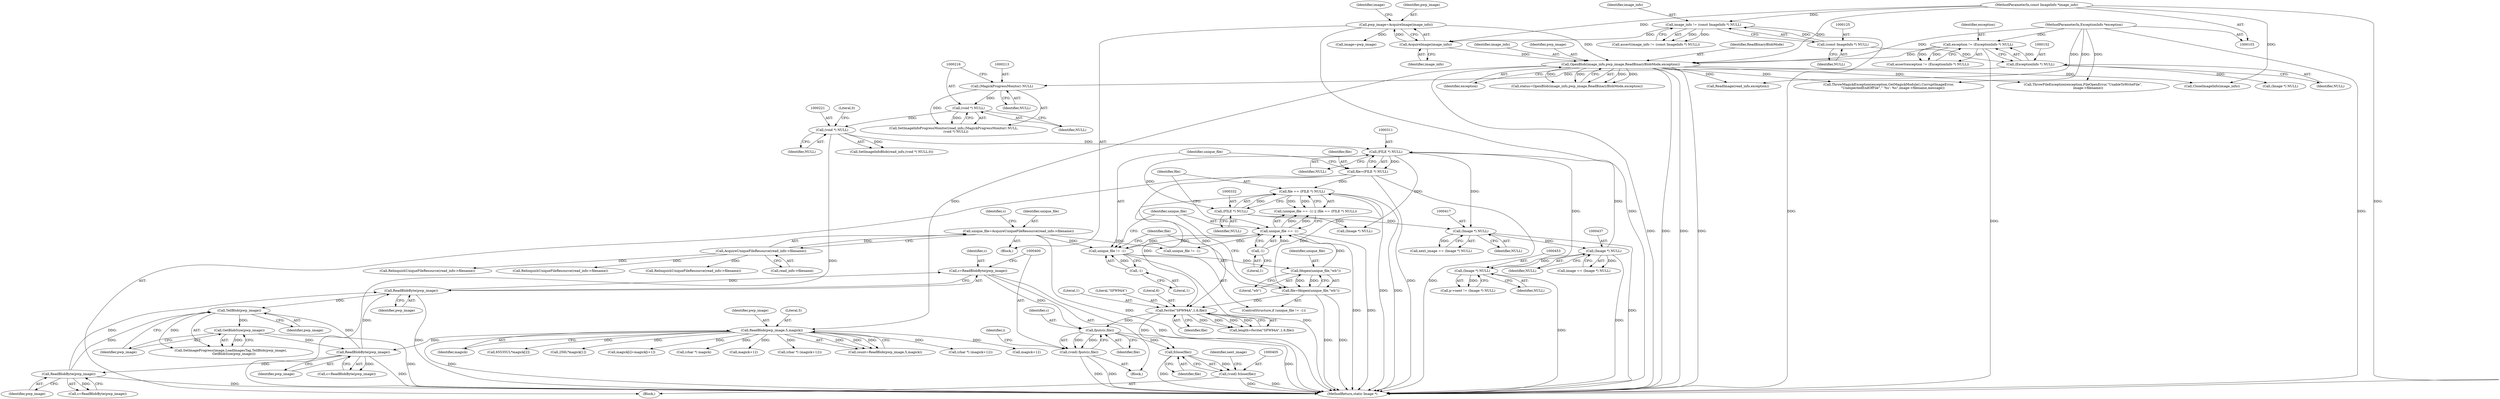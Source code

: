 digraph "0_ImageMagick_ecc03a2518c2b7dd375fde3a040fdae0bdf6a521@API" {
"1000401" [label="(Call,fputc(c,file))"];
"1000395" [label="(Call,c=ReadBlobByte(pwp_image))"];
"1000397" [label="(Call,ReadBlobByte(pwp_image))"];
"1000242" [label="(Call,ReadBlobByte(pwp_image))"];
"1000235" [label="(Call,ReadBlobByte(pwp_image))"];
"1000184" [label="(Call,ReadBlob(pwp_image,5,magick))"];
"1000169" [label="(Call,OpenBlob(image_info,pwp_image,ReadBinaryBlobMode,exception))"];
"1000162" [label="(Call,AcquireImage(image_info))"];
"1000122" [label="(Call,image_info != (const ImageInfo *) NULL)"];
"1000104" [label="(MethodParameterIn,const ImageInfo *image_info)"];
"1000124" [label="(Call,(const ImageInfo *) NULL)"];
"1000160" [label="(Call,pwp_image=AcquireImage(image_info))"];
"1000149" [label="(Call,exception != (ExceptionInfo *) NULL)"];
"1000105" [label="(MethodParameterIn,ExceptionInfo *exception)"];
"1000151" [label="(Call,(ExceptionInfo *) NULL)"];
"1000506" [label="(Call,GetBlobSize(pwp_image))"];
"1000504" [label="(Call,TellBlob(pwp_image))"];
"1000358" [label="(Call,fwrite(\"SFW94A\",1,6,file))"];
"1000308" [label="(Call,file=(FILE *) NULL)"];
"1000310" [label="(Call,(FILE *) NULL)"];
"1000436" [label="(Call,(Image *) NULL)"];
"1000416" [label="(Call,(Image *) NULL)"];
"1000331" [label="(Call,(FILE *) NULL)"];
"1000220" [label="(Call,(void *) NULL)"];
"1000215" [label="(Call,(void *) NULL)"];
"1000212" [label="(Call,(MagickProgressMonitor) NULL)"];
"1000452" [label="(Call,(Image *) NULL)"];
"1000318" [label="(Call,file=fdopen(unique_file,\"wb\"))"];
"1000320" [label="(Call,fdopen(unique_file,\"wb\"))"];
"1000314" [label="(Call,unique_file != -1)"];
"1000325" [label="(Call,unique_file == -1)"];
"1000327" [label="(Call,-1)"];
"1000224" [label="(Call,unique_file=AcquireUniqueFileResource(read_info->filename))"];
"1000226" [label="(Call,AcquireUniqueFileResource(read_info->filename))"];
"1000316" [label="(Call,-1)"];
"1000329" [label="(Call,file == (FILE *) NULL)"];
"1000399" [label="(Call,(void) fputc(c,file))"];
"1000406" [label="(Call,fclose(file))"];
"1000404" [label="(Call,(void) fclose(file))"];
"1000224" [label="(Call,unique_file=AcquireUniqueFileResource(read_info->filename))"];
"1000227" [label="(Call,read_info->filename)"];
"1000124" [label="(Call,(const ImageInfo *) NULL)"];
"1000438" [label="(Identifier,NULL)"];
"1000226" [label="(Call,AcquireUniqueFileResource(read_info->filename))"];
"1000275" [label="(Call,magick+12)"];
"1000359" [label="(Literal,\"SFW94A\")"];
"1000507" [label="(Identifier,pwp_image)"];
"1000416" [label="(Call,(Image *) NULL)"];
"1000406" [label="(Call,fclose(file))"];
"1000399" [label="(Call,(void) fputc(c,file))"];
"1000187" [label="(Identifier,magick)"];
"1000369" [label="(Call,65535UL*magick[2])"];
"1000375" [label="(Call,256L*magick[1])"];
"1000233" [label="(Call,c=ReadBlobByte(pwp_image))"];
"1000301" [label="(Call,RelinquishUniqueFileResource(read_info->filename))"];
"1000362" [label="(Identifier,file)"];
"1000312" [label="(Identifier,NULL)"];
"1000325" [label="(Call,unique_file == -1)"];
"1000434" [label="(Call,image == (Image *) NULL)"];
"1000225" [label="(Identifier,unique_file)"];
"1000308" [label="(Call,file=(FILE *) NULL)"];
"1000172" [label="(Identifier,ReadBinaryBlobMode)"];
"1000506" [label="(Call,GetBlobSize(pwp_image))"];
"1000179" [label="(Call,(Image *) NULL)"];
"1000322" [label="(Literal,\"wb\")"];
"1000404" [label="(Call,(void) fclose(file))"];
"1000222" [label="(Identifier,NULL)"];
"1000316" [label="(Call,-1)"];
"1000185" [label="(Identifier,pwp_image)"];
"1000165" [label="(Identifier,image)"];
"1000173" [label="(Identifier,exception)"];
"1000361" [label="(Literal,6)"];
"1000330" [label="(Identifier,file)"];
"1000329" [label="(Call,file == (FILE *) NULL)"];
"1000524" [label="(Call,RelinquishUniqueFileResource(read_info->filename))"];
"1000324" [label="(Call,(unique_file == -1) || (file == (FILE *) NULL))"];
"1000123" [label="(Identifier,image_info)"];
"1000212" [label="(Call,(MagickProgressMonitor) NULL)"];
"1000333" [label="(Identifier,NULL)"];
"1000105" [label="(MethodParameterIn,ExceptionInfo *exception)"];
"1000162" [label="(Call,AcquireImage(image_info))"];
"1000505" [label="(Identifier,pwp_image)"];
"1000418" [label="(Identifier,NULL)"];
"1000217" [label="(Identifier,NULL)"];
"1000327" [label="(Call,-1)"];
"1000341" [label="(Call,ThrowFileException(exception,FileOpenError,\"UnableToWriteFile\",\n          image->filename))"];
"1000410" [label="(Call,ReadImage(read_info,exception))"];
"1000235" [label="(Call,ReadBlobByte(pwp_image))"];
"1000326" [label="(Identifier,unique_file)"];
"1000242" [label="(Call,ReadBlobByte(pwp_image))"];
"1000148" [label="(Call,assert(exception != (ExceptionInfo *) NULL))"];
"1000153" [label="(Identifier,NULL)"];
"1000396" [label="(Identifier,c)"];
"1000448" [label="(Call,p->next != (Image *) NULL)"];
"1000393" [label="(Identifier,i)"];
"1000104" [label="(MethodParameterIn,const ImageInfo *image_info)"];
"1000151" [label="(Call,(ExceptionInfo *) NULL)"];
"1000169" [label="(Call,OpenBlob(image_info,pwp_image,ReadBinaryBlobMode,exception))"];
"1000161" [label="(Identifier,pwp_image)"];
"1000452" [label="(Call,(Image *) NULL)"];
"1000409" [label="(Identifier,next_image)"];
"1000254" [label="(Call,magick[i]=magick[i+1])"];
"1000186" [label="(Literal,5)"];
"1000184" [label="(Call,ReadBlob(pwp_image,5,magick))"];
"1000309" [label="(Identifier,file)"];
"1000195" [label="(Call,(char *) magick)"];
"1000314" [label="(Call,unique_file != -1)"];
"1000337" [label="(Call,RelinquishUniqueFileResource(read_info->filename))"];
"1000292" [label="(Call,magick+12)"];
"1000315" [label="(Identifier,unique_file)"];
"1000240" [label="(Call,c=ReadBlobByte(pwp_image))"];
"1000234" [label="(Identifier,c)"];
"1000126" [label="(Identifier,NULL)"];
"1000318" [label="(Call,file=fdopen(unique_file,\"wb\"))"];
"1000407" [label="(Identifier,file)"];
"1000170" [label="(Identifier,image_info)"];
"1000290" [label="(Call,(char *) (magick+12))"];
"1000121" [label="(Call,assert(image_info != (const ImageInfo *) NULL))"];
"1000149" [label="(Call,exception != (ExceptionInfo *) NULL)"];
"1000163" [label="(Identifier,image_info)"];
"1000223" [label="(Literal,0)"];
"1000545" [label="(Call,ThrowMagickException(exception,GetMagickModule(),CorruptImageError,\n        \"UnexpectedEndOfFile\",\"`%s': %s\",image->filename,message))"];
"1000122" [label="(Call,image_info != (const ImageInfo *) NULL)"];
"1000401" [label="(Call,fputc(c,file))"];
"1000394" [label="(Block,)"];
"1000320" [label="(Call,fdopen(unique_file,\"wb\"))"];
"1000414" [label="(Call,next_image == (Image *) NULL)"];
"1000321" [label="(Identifier,unique_file)"];
"1000220" [label="(Call,(void *) NULL)"];
"1000150" [label="(Identifier,exception)"];
"1000436" [label="(Call,(Image *) NULL)"];
"1000218" [label="(Call,SetImageInfoBlob(read_info,(void *) NULL,0))"];
"1000454" [label="(Identifier,NULL)"];
"1000313" [label="(ControlStructure,if (unique_file != -1))"];
"1000210" [label="(Call,SetImageInfoProgressMonitor(read_info,(MagickProgressMonitor) NULL,\n    (void *) NULL))"];
"1000182" [label="(Call,count=ReadBlob(pwp_image,5,magick))"];
"1000164" [label="(Call,image=pwp_image)"];
"1000514" [label="(Call,unique_file != -1)"];
"1000171" [label="(Identifier,pwp_image)"];
"1000395" [label="(Call,c=ReadBlobByte(pwp_image))"];
"1000214" [label="(Identifier,NULL)"];
"1000397" [label="(Call,ReadBlobByte(pwp_image))"];
"1000402" [label="(Identifier,c)"];
"1000236" [label="(Identifier,pwp_image)"];
"1000566" [label="(MethodReturn,static Image *)"];
"1000501" [label="(Call,SetImageProgress(image,LoadImagesTag,TellBlob(pwp_image),\n      GetBlobSize(pwp_image)))"];
"1000328" [label="(Literal,1)"];
"1000273" [label="(Call,(char *) (magick+12))"];
"1000106" [label="(Block,)"];
"1000358" [label="(Call,fwrite(\"SFW94A\",1,6,file))"];
"1000356" [label="(Call,length=fwrite(\"SFW94A\",1,6,file))"];
"1000231" [label="(Block,)"];
"1000215" [label="(Call,(void *) NULL)"];
"1000206" [label="(Call,CloneImageInfo(image_info))"];
"1000331" [label="(Call,(FILE *) NULL)"];
"1000319" [label="(Identifier,file)"];
"1000243" [label="(Identifier,pwp_image)"];
"1000504" [label="(Call,TellBlob(pwp_image))"];
"1000398" [label="(Identifier,pwp_image)"];
"1000360" [label="(Literal,1)"];
"1000317" [label="(Literal,1)"];
"1000160" [label="(Call,pwp_image=AcquireImage(image_info))"];
"1000353" [label="(Call,(Image *) NULL)"];
"1000167" [label="(Call,status=OpenBlob(image_info,pwp_image,ReadBinaryBlobMode,exception))"];
"1000403" [label="(Identifier,file)"];
"1000310" [label="(Call,(FILE *) NULL)"];
"1000401" -> "1000399"  [label="AST: "];
"1000401" -> "1000403"  [label="CFG: "];
"1000402" -> "1000401"  [label="AST: "];
"1000403" -> "1000401"  [label="AST: "];
"1000399" -> "1000401"  [label="CFG: "];
"1000401" -> "1000566"  [label="DDG: "];
"1000401" -> "1000399"  [label="DDG: "];
"1000401" -> "1000399"  [label="DDG: "];
"1000395" -> "1000401"  [label="DDG: "];
"1000358" -> "1000401"  [label="DDG: "];
"1000401" -> "1000406"  [label="DDG: "];
"1000395" -> "1000394"  [label="AST: "];
"1000395" -> "1000397"  [label="CFG: "];
"1000396" -> "1000395"  [label="AST: "];
"1000397" -> "1000395"  [label="AST: "];
"1000400" -> "1000395"  [label="CFG: "];
"1000395" -> "1000566"  [label="DDG: "];
"1000397" -> "1000395"  [label="DDG: "];
"1000397" -> "1000398"  [label="CFG: "];
"1000398" -> "1000397"  [label="AST: "];
"1000397" -> "1000566"  [label="DDG: "];
"1000242" -> "1000397"  [label="DDG: "];
"1000235" -> "1000397"  [label="DDG: "];
"1000397" -> "1000504"  [label="DDG: "];
"1000242" -> "1000240"  [label="AST: "];
"1000242" -> "1000243"  [label="CFG: "];
"1000243" -> "1000242"  [label="AST: "];
"1000240" -> "1000242"  [label="CFG: "];
"1000242" -> "1000566"  [label="DDG: "];
"1000242" -> "1000240"  [label="DDG: "];
"1000235" -> "1000242"  [label="DDG: "];
"1000242" -> "1000504"  [label="DDG: "];
"1000235" -> "1000233"  [label="AST: "];
"1000235" -> "1000236"  [label="CFG: "];
"1000236" -> "1000235"  [label="AST: "];
"1000233" -> "1000235"  [label="CFG: "];
"1000235" -> "1000566"  [label="DDG: "];
"1000235" -> "1000233"  [label="DDG: "];
"1000184" -> "1000235"  [label="DDG: "];
"1000506" -> "1000235"  [label="DDG: "];
"1000235" -> "1000504"  [label="DDG: "];
"1000184" -> "1000182"  [label="AST: "];
"1000184" -> "1000187"  [label="CFG: "];
"1000185" -> "1000184"  [label="AST: "];
"1000186" -> "1000184"  [label="AST: "];
"1000187" -> "1000184"  [label="AST: "];
"1000182" -> "1000184"  [label="CFG: "];
"1000184" -> "1000566"  [label="DDG: "];
"1000184" -> "1000182"  [label="DDG: "];
"1000184" -> "1000182"  [label="DDG: "];
"1000184" -> "1000182"  [label="DDG: "];
"1000169" -> "1000184"  [label="DDG: "];
"1000184" -> "1000195"  [label="DDG: "];
"1000184" -> "1000254"  [label="DDG: "];
"1000184" -> "1000273"  [label="DDG: "];
"1000184" -> "1000275"  [label="DDG: "];
"1000184" -> "1000290"  [label="DDG: "];
"1000184" -> "1000292"  [label="DDG: "];
"1000184" -> "1000369"  [label="DDG: "];
"1000184" -> "1000375"  [label="DDG: "];
"1000169" -> "1000167"  [label="AST: "];
"1000169" -> "1000173"  [label="CFG: "];
"1000170" -> "1000169"  [label="AST: "];
"1000171" -> "1000169"  [label="AST: "];
"1000172" -> "1000169"  [label="AST: "];
"1000173" -> "1000169"  [label="AST: "];
"1000167" -> "1000169"  [label="CFG: "];
"1000169" -> "1000566"  [label="DDG: "];
"1000169" -> "1000566"  [label="DDG: "];
"1000169" -> "1000566"  [label="DDG: "];
"1000169" -> "1000566"  [label="DDG: "];
"1000169" -> "1000167"  [label="DDG: "];
"1000169" -> "1000167"  [label="DDG: "];
"1000169" -> "1000167"  [label="DDG: "];
"1000169" -> "1000167"  [label="DDG: "];
"1000162" -> "1000169"  [label="DDG: "];
"1000104" -> "1000169"  [label="DDG: "];
"1000160" -> "1000169"  [label="DDG: "];
"1000149" -> "1000169"  [label="DDG: "];
"1000105" -> "1000169"  [label="DDG: "];
"1000169" -> "1000206"  [label="DDG: "];
"1000169" -> "1000341"  [label="DDG: "];
"1000169" -> "1000410"  [label="DDG: "];
"1000169" -> "1000545"  [label="DDG: "];
"1000162" -> "1000160"  [label="AST: "];
"1000162" -> "1000163"  [label="CFG: "];
"1000163" -> "1000162"  [label="AST: "];
"1000160" -> "1000162"  [label="CFG: "];
"1000162" -> "1000160"  [label="DDG: "];
"1000122" -> "1000162"  [label="DDG: "];
"1000104" -> "1000162"  [label="DDG: "];
"1000122" -> "1000121"  [label="AST: "];
"1000122" -> "1000124"  [label="CFG: "];
"1000123" -> "1000122"  [label="AST: "];
"1000124" -> "1000122"  [label="AST: "];
"1000121" -> "1000122"  [label="CFG: "];
"1000122" -> "1000566"  [label="DDG: "];
"1000122" -> "1000121"  [label="DDG: "];
"1000122" -> "1000121"  [label="DDG: "];
"1000104" -> "1000122"  [label="DDG: "];
"1000124" -> "1000122"  [label="DDG: "];
"1000104" -> "1000103"  [label="AST: "];
"1000104" -> "1000566"  [label="DDG: "];
"1000104" -> "1000206"  [label="DDG: "];
"1000124" -> "1000126"  [label="CFG: "];
"1000125" -> "1000124"  [label="AST: "];
"1000126" -> "1000124"  [label="AST: "];
"1000124" -> "1000151"  [label="DDG: "];
"1000160" -> "1000106"  [label="AST: "];
"1000161" -> "1000160"  [label="AST: "];
"1000165" -> "1000160"  [label="CFG: "];
"1000160" -> "1000566"  [label="DDG: "];
"1000160" -> "1000164"  [label="DDG: "];
"1000149" -> "1000148"  [label="AST: "];
"1000149" -> "1000151"  [label="CFG: "];
"1000150" -> "1000149"  [label="AST: "];
"1000151" -> "1000149"  [label="AST: "];
"1000148" -> "1000149"  [label="CFG: "];
"1000149" -> "1000566"  [label="DDG: "];
"1000149" -> "1000148"  [label="DDG: "];
"1000149" -> "1000148"  [label="DDG: "];
"1000105" -> "1000149"  [label="DDG: "];
"1000151" -> "1000149"  [label="DDG: "];
"1000105" -> "1000103"  [label="AST: "];
"1000105" -> "1000566"  [label="DDG: "];
"1000105" -> "1000341"  [label="DDG: "];
"1000105" -> "1000410"  [label="DDG: "];
"1000105" -> "1000545"  [label="DDG: "];
"1000151" -> "1000153"  [label="CFG: "];
"1000152" -> "1000151"  [label="AST: "];
"1000153" -> "1000151"  [label="AST: "];
"1000151" -> "1000179"  [label="DDG: "];
"1000151" -> "1000212"  [label="DDG: "];
"1000506" -> "1000501"  [label="AST: "];
"1000506" -> "1000507"  [label="CFG: "];
"1000507" -> "1000506"  [label="AST: "];
"1000501" -> "1000506"  [label="CFG: "];
"1000506" -> "1000566"  [label="DDG: "];
"1000506" -> "1000501"  [label="DDG: "];
"1000504" -> "1000506"  [label="DDG: "];
"1000504" -> "1000501"  [label="AST: "];
"1000504" -> "1000505"  [label="CFG: "];
"1000505" -> "1000504"  [label="AST: "];
"1000507" -> "1000504"  [label="CFG: "];
"1000504" -> "1000501"  [label="DDG: "];
"1000358" -> "1000356"  [label="AST: "];
"1000358" -> "1000362"  [label="CFG: "];
"1000359" -> "1000358"  [label="AST: "];
"1000360" -> "1000358"  [label="AST: "];
"1000361" -> "1000358"  [label="AST: "];
"1000362" -> "1000358"  [label="AST: "];
"1000356" -> "1000358"  [label="CFG: "];
"1000358" -> "1000356"  [label="DDG: "];
"1000358" -> "1000356"  [label="DDG: "];
"1000358" -> "1000356"  [label="DDG: "];
"1000358" -> "1000356"  [label="DDG: "];
"1000308" -> "1000358"  [label="DDG: "];
"1000318" -> "1000358"  [label="DDG: "];
"1000329" -> "1000358"  [label="DDG: "];
"1000358" -> "1000406"  [label="DDG: "];
"1000308" -> "1000231"  [label="AST: "];
"1000308" -> "1000310"  [label="CFG: "];
"1000309" -> "1000308"  [label="AST: "];
"1000310" -> "1000308"  [label="AST: "];
"1000315" -> "1000308"  [label="CFG: "];
"1000308" -> "1000566"  [label="DDG: "];
"1000308" -> "1000566"  [label="DDG: "];
"1000310" -> "1000308"  [label="DDG: "];
"1000308" -> "1000329"  [label="DDG: "];
"1000310" -> "1000312"  [label="CFG: "];
"1000311" -> "1000310"  [label="AST: "];
"1000312" -> "1000310"  [label="AST: "];
"1000436" -> "1000310"  [label="DDG: "];
"1000220" -> "1000310"  [label="DDG: "];
"1000452" -> "1000310"  [label="DDG: "];
"1000310" -> "1000331"  [label="DDG: "];
"1000310" -> "1000353"  [label="DDG: "];
"1000310" -> "1000416"  [label="DDG: "];
"1000436" -> "1000434"  [label="AST: "];
"1000436" -> "1000438"  [label="CFG: "];
"1000437" -> "1000436"  [label="AST: "];
"1000438" -> "1000436"  [label="AST: "];
"1000434" -> "1000436"  [label="CFG: "];
"1000436" -> "1000566"  [label="DDG: "];
"1000436" -> "1000434"  [label="DDG: "];
"1000416" -> "1000436"  [label="DDG: "];
"1000436" -> "1000452"  [label="DDG: "];
"1000416" -> "1000414"  [label="AST: "];
"1000416" -> "1000418"  [label="CFG: "];
"1000417" -> "1000416"  [label="AST: "];
"1000418" -> "1000416"  [label="AST: "];
"1000414" -> "1000416"  [label="CFG: "];
"1000416" -> "1000566"  [label="DDG: "];
"1000416" -> "1000414"  [label="DDG: "];
"1000331" -> "1000416"  [label="DDG: "];
"1000331" -> "1000329"  [label="AST: "];
"1000331" -> "1000333"  [label="CFG: "];
"1000332" -> "1000331"  [label="AST: "];
"1000333" -> "1000331"  [label="AST: "];
"1000329" -> "1000331"  [label="CFG: "];
"1000331" -> "1000329"  [label="DDG: "];
"1000331" -> "1000353"  [label="DDG: "];
"1000220" -> "1000218"  [label="AST: "];
"1000220" -> "1000222"  [label="CFG: "];
"1000221" -> "1000220"  [label="AST: "];
"1000222" -> "1000220"  [label="AST: "];
"1000223" -> "1000220"  [label="CFG: "];
"1000220" -> "1000566"  [label="DDG: "];
"1000220" -> "1000218"  [label="DDG: "];
"1000215" -> "1000220"  [label="DDG: "];
"1000215" -> "1000210"  [label="AST: "];
"1000215" -> "1000217"  [label="CFG: "];
"1000216" -> "1000215"  [label="AST: "];
"1000217" -> "1000215"  [label="AST: "];
"1000210" -> "1000215"  [label="CFG: "];
"1000215" -> "1000210"  [label="DDG: "];
"1000212" -> "1000215"  [label="DDG: "];
"1000212" -> "1000210"  [label="AST: "];
"1000212" -> "1000214"  [label="CFG: "];
"1000213" -> "1000212"  [label="AST: "];
"1000214" -> "1000212"  [label="AST: "];
"1000216" -> "1000212"  [label="CFG: "];
"1000212" -> "1000210"  [label="DDG: "];
"1000452" -> "1000448"  [label="AST: "];
"1000452" -> "1000454"  [label="CFG: "];
"1000453" -> "1000452"  [label="AST: "];
"1000454" -> "1000452"  [label="AST: "];
"1000448" -> "1000452"  [label="CFG: "];
"1000452" -> "1000566"  [label="DDG: "];
"1000452" -> "1000448"  [label="DDG: "];
"1000318" -> "1000313"  [label="AST: "];
"1000318" -> "1000320"  [label="CFG: "];
"1000319" -> "1000318"  [label="AST: "];
"1000320" -> "1000318"  [label="AST: "];
"1000326" -> "1000318"  [label="CFG: "];
"1000318" -> "1000566"  [label="DDG: "];
"1000318" -> "1000566"  [label="DDG: "];
"1000320" -> "1000318"  [label="DDG: "];
"1000320" -> "1000318"  [label="DDG: "];
"1000318" -> "1000329"  [label="DDG: "];
"1000320" -> "1000322"  [label="CFG: "];
"1000321" -> "1000320"  [label="AST: "];
"1000322" -> "1000320"  [label="AST: "];
"1000314" -> "1000320"  [label="DDG: "];
"1000320" -> "1000325"  [label="DDG: "];
"1000314" -> "1000313"  [label="AST: "];
"1000314" -> "1000316"  [label="CFG: "];
"1000315" -> "1000314"  [label="AST: "];
"1000316" -> "1000314"  [label="AST: "];
"1000319" -> "1000314"  [label="CFG: "];
"1000326" -> "1000314"  [label="CFG: "];
"1000314" -> "1000566"  [label="DDG: "];
"1000325" -> "1000314"  [label="DDG: "];
"1000224" -> "1000314"  [label="DDG: "];
"1000316" -> "1000314"  [label="DDG: "];
"1000314" -> "1000325"  [label="DDG: "];
"1000325" -> "1000324"  [label="AST: "];
"1000325" -> "1000327"  [label="CFG: "];
"1000326" -> "1000325"  [label="AST: "];
"1000327" -> "1000325"  [label="AST: "];
"1000330" -> "1000325"  [label="CFG: "];
"1000324" -> "1000325"  [label="CFG: "];
"1000325" -> "1000566"  [label="DDG: "];
"1000325" -> "1000566"  [label="DDG: "];
"1000325" -> "1000324"  [label="DDG: "];
"1000325" -> "1000324"  [label="DDG: "];
"1000327" -> "1000325"  [label="DDG: "];
"1000325" -> "1000514"  [label="DDG: "];
"1000327" -> "1000328"  [label="CFG: "];
"1000328" -> "1000327"  [label="AST: "];
"1000224" -> "1000106"  [label="AST: "];
"1000224" -> "1000226"  [label="CFG: "];
"1000225" -> "1000224"  [label="AST: "];
"1000226" -> "1000224"  [label="AST: "];
"1000234" -> "1000224"  [label="CFG: "];
"1000224" -> "1000566"  [label="DDG: "];
"1000226" -> "1000224"  [label="DDG: "];
"1000224" -> "1000514"  [label="DDG: "];
"1000226" -> "1000227"  [label="CFG: "];
"1000227" -> "1000226"  [label="AST: "];
"1000226" -> "1000301"  [label="DDG: "];
"1000226" -> "1000337"  [label="DDG: "];
"1000226" -> "1000524"  [label="DDG: "];
"1000316" -> "1000317"  [label="CFG: "];
"1000317" -> "1000316"  [label="AST: "];
"1000329" -> "1000324"  [label="AST: "];
"1000330" -> "1000329"  [label="AST: "];
"1000324" -> "1000329"  [label="CFG: "];
"1000329" -> "1000566"  [label="DDG: "];
"1000329" -> "1000566"  [label="DDG: "];
"1000329" -> "1000324"  [label="DDG: "];
"1000329" -> "1000324"  [label="DDG: "];
"1000399" -> "1000394"  [label="AST: "];
"1000400" -> "1000399"  [label="AST: "];
"1000393" -> "1000399"  [label="CFG: "];
"1000399" -> "1000566"  [label="DDG: "];
"1000399" -> "1000566"  [label="DDG: "];
"1000406" -> "1000404"  [label="AST: "];
"1000406" -> "1000407"  [label="CFG: "];
"1000407" -> "1000406"  [label="AST: "];
"1000404" -> "1000406"  [label="CFG: "];
"1000406" -> "1000566"  [label="DDG: "];
"1000406" -> "1000404"  [label="DDG: "];
"1000404" -> "1000231"  [label="AST: "];
"1000405" -> "1000404"  [label="AST: "];
"1000409" -> "1000404"  [label="CFG: "];
"1000404" -> "1000566"  [label="DDG: "];
"1000404" -> "1000566"  [label="DDG: "];
}
